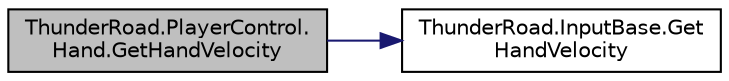 digraph "ThunderRoad.PlayerControl.Hand.GetHandVelocity"
{
 // LATEX_PDF_SIZE
  edge [fontname="Helvetica",fontsize="10",labelfontname="Helvetica",labelfontsize="10"];
  node [fontname="Helvetica",fontsize="10",shape=record];
  rankdir="LR";
  Node1 [label="ThunderRoad.PlayerControl.\lHand.GetHandVelocity",height=0.2,width=0.4,color="black", fillcolor="grey75", style="filled", fontcolor="black",tooltip="Gets the hand velocity."];
  Node1 -> Node2 [color="midnightblue",fontsize="10",style="solid",fontname="Helvetica"];
  Node2 [label="ThunderRoad.InputBase.Get\lHandVelocity",height=0.2,width=0.4,color="black", fillcolor="white", style="filled",URL="$class_thunder_road_1_1_input_base.html#a02c3b600cc7a38d83a830241ea843bca",tooltip="Gets the hand velocity."];
}
